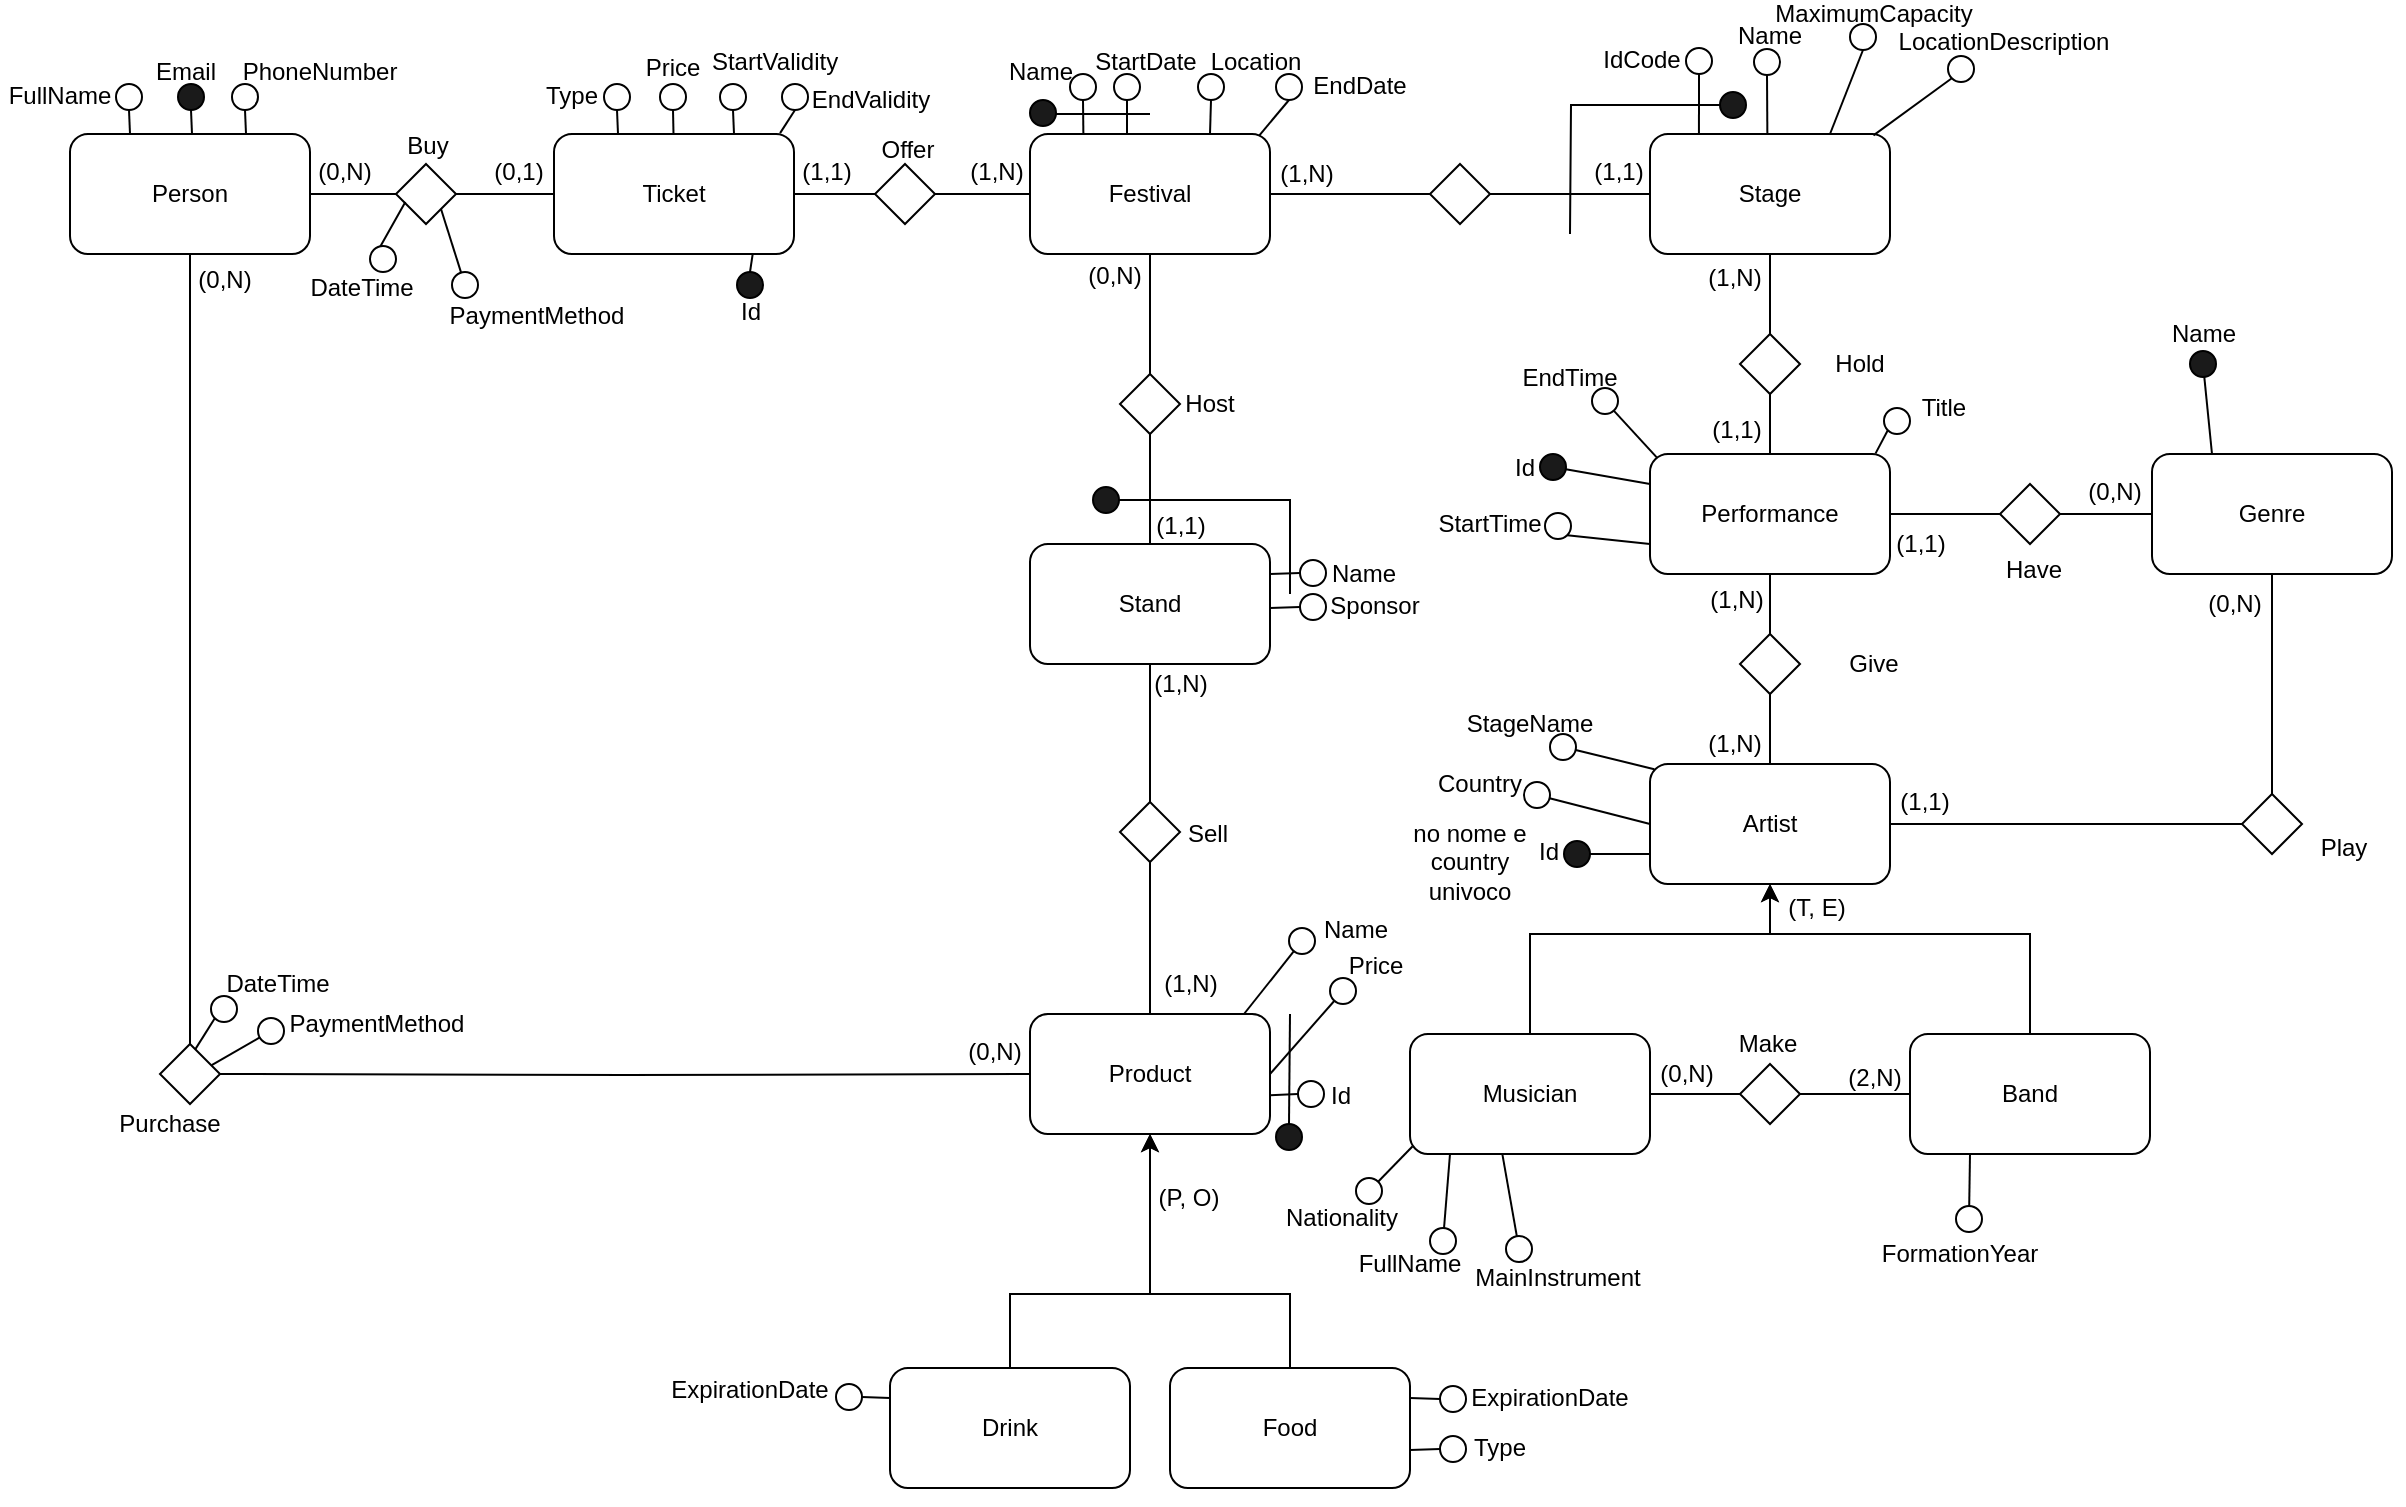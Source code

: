 <mxfile version="28.2.7">
  <diagram name="Pagina-1" id="s-XWecGlXijIhM-GH-9K">
    <mxGraphModel dx="1657" dy="473" grid="1" gridSize="10" guides="1" tooltips="1" connect="1" arrows="1" fold="1" page="1" pageScale="1" pageWidth="827" pageHeight="1169" math="0" shadow="0">
      <root>
        <mxCell id="0" />
        <mxCell id="1" parent="0" />
        <mxCell id="t1PmMs3IWx8FvDzvTRMG-1" value="Festival" style="rounded=1;whiteSpace=wrap;html=1;" parent="1" vertex="1">
          <mxGeometry x="200" y="120" width="120" height="60" as="geometry" />
        </mxCell>
        <mxCell id="t1PmMs3IWx8FvDzvTRMG-2" value="Artist" style="rounded=1;whiteSpace=wrap;html=1;" parent="1" vertex="1">
          <mxGeometry x="510" y="435" width="120" height="60" as="geometry" />
        </mxCell>
        <mxCell id="t1PmMs3IWx8FvDzvTRMG-3" value="Performance" style="rounded=1;whiteSpace=wrap;html=1;" parent="1" vertex="1">
          <mxGeometry x="510" y="280" width="120" height="60" as="geometry" />
        </mxCell>
        <mxCell id="t1PmMs3IWx8FvDzvTRMG-4" value="Stage" style="rounded=1;whiteSpace=wrap;html=1;" parent="1" vertex="1">
          <mxGeometry x="510" y="120" width="120" height="60" as="geometry" />
        </mxCell>
        <mxCell id="t1PmMs3IWx8FvDzvTRMG-10" style="edgeStyle=orthogonalEdgeStyle;rounded=0;orthogonalLoop=1;jettySize=auto;html=1;entryX=1;entryY=0.5;entryDx=0;entryDy=0;endArrow=none;endFill=0;" parent="1" source="t1PmMs3IWx8FvDzvTRMG-9" target="t1PmMs3IWx8FvDzvTRMG-1" edge="1">
          <mxGeometry relative="1" as="geometry" />
        </mxCell>
        <mxCell id="t1PmMs3IWx8FvDzvTRMG-9" value="" style="rhombus;whiteSpace=wrap;html=1;" parent="1" vertex="1">
          <mxGeometry x="400" y="135" width="30" height="30" as="geometry" />
        </mxCell>
        <mxCell id="t1PmMs3IWx8FvDzvTRMG-11" style="edgeStyle=orthogonalEdgeStyle;rounded=0;orthogonalLoop=1;jettySize=auto;html=1;endArrow=none;endFill=0;exitX=0;exitY=0.5;exitDx=0;exitDy=0;" parent="1" source="t1PmMs3IWx8FvDzvTRMG-4" target="t1PmMs3IWx8FvDzvTRMG-9" edge="1">
          <mxGeometry relative="1" as="geometry">
            <mxPoint x="540" y="140" as="sourcePoint" />
            <mxPoint x="460" y="140" as="targetPoint" />
          </mxGeometry>
        </mxCell>
        <mxCell id="t1PmMs3IWx8FvDzvTRMG-12" value="(1,1)" style="text;html=1;align=center;verticalAlign=middle;resizable=0;points=[];autosize=1;strokeColor=none;fillColor=none;" parent="1" vertex="1">
          <mxGeometry x="469" y="124" width="50" height="30" as="geometry" />
        </mxCell>
        <mxCell id="t1PmMs3IWx8FvDzvTRMG-13" value="(1,N)" style="text;html=1;align=center;verticalAlign=middle;resizable=0;points=[];autosize=1;strokeColor=none;fillColor=none;" parent="1" vertex="1">
          <mxGeometry x="313" y="125" width="50" height="30" as="geometry" />
        </mxCell>
        <mxCell id="t1PmMs3IWx8FvDzvTRMG-14" style="edgeStyle=orthogonalEdgeStyle;rounded=0;orthogonalLoop=1;jettySize=auto;html=1;entryX=0.5;entryY=1;entryDx=0;entryDy=0;endArrow=none;endFill=0;" parent="1" source="t1PmMs3IWx8FvDzvTRMG-15" target="t1PmMs3IWx8FvDzvTRMG-4" edge="1">
          <mxGeometry relative="1" as="geometry">
            <mxPoint x="250" y="300" as="targetPoint" />
          </mxGeometry>
        </mxCell>
        <mxCell id="t1PmMs3IWx8FvDzvTRMG-15" value="" style="rhombus;whiteSpace=wrap;html=1;" parent="1" vertex="1">
          <mxGeometry x="555" y="220" width="30" height="30" as="geometry" />
        </mxCell>
        <mxCell id="t1PmMs3IWx8FvDzvTRMG-16" style="edgeStyle=orthogonalEdgeStyle;rounded=0;orthogonalLoop=1;jettySize=auto;html=1;endArrow=none;endFill=0;exitX=0.5;exitY=0;exitDx=0;exitDy=0;" parent="1" source="t1PmMs3IWx8FvDzvTRMG-3" target="t1PmMs3IWx8FvDzvTRMG-15" edge="1">
          <mxGeometry relative="1" as="geometry">
            <mxPoint x="440" y="300" as="sourcePoint" />
            <mxPoint x="390" y="290" as="targetPoint" />
          </mxGeometry>
        </mxCell>
        <mxCell id="t1PmMs3IWx8FvDzvTRMG-17" value="(1,1)" style="text;html=1;align=center;verticalAlign=middle;resizable=0;points=[];autosize=1;strokeColor=none;fillColor=none;" parent="1" vertex="1">
          <mxGeometry x="528" y="253" width="50" height="30" as="geometry" />
        </mxCell>
        <mxCell id="t1PmMs3IWx8FvDzvTRMG-18" value="(1,N)" style="text;html=1;align=center;verticalAlign=middle;resizable=0;points=[];autosize=1;strokeColor=none;fillColor=none;" parent="1" vertex="1">
          <mxGeometry x="527" y="177" width="50" height="30" as="geometry" />
        </mxCell>
        <mxCell id="t1PmMs3IWx8FvDzvTRMG-20" style="edgeStyle=orthogonalEdgeStyle;rounded=0;orthogonalLoop=1;jettySize=auto;html=1;entryX=0.5;entryY=1;entryDx=0;entryDy=0;endArrow=none;endFill=0;" parent="1" source="t1PmMs3IWx8FvDzvTRMG-21" target="t1PmMs3IWx8FvDzvTRMG-3" edge="1">
          <mxGeometry relative="1" as="geometry">
            <mxPoint x="340" y="380" as="targetPoint" />
          </mxGeometry>
        </mxCell>
        <mxCell id="t1PmMs3IWx8FvDzvTRMG-21" value="" style="rhombus;whiteSpace=wrap;html=1;" parent="1" vertex="1">
          <mxGeometry x="555" y="370" width="30" height="30" as="geometry" />
        </mxCell>
        <mxCell id="t1PmMs3IWx8FvDzvTRMG-22" style="edgeStyle=orthogonalEdgeStyle;rounded=0;orthogonalLoop=1;jettySize=auto;html=1;endArrow=none;endFill=0;exitX=0.5;exitY=0;exitDx=0;exitDy=0;" parent="1" source="t1PmMs3IWx8FvDzvTRMG-2" target="t1PmMs3IWx8FvDzvTRMG-21" edge="1">
          <mxGeometry relative="1" as="geometry">
            <mxPoint x="570" y="430" as="sourcePoint" />
            <mxPoint x="160" y="490" as="targetPoint" />
          </mxGeometry>
        </mxCell>
        <mxCell id="t1PmMs3IWx8FvDzvTRMG-23" value="(1,N)" style="text;html=1;align=center;verticalAlign=middle;resizable=0;points=[];autosize=1;strokeColor=none;fillColor=none;" parent="1" vertex="1">
          <mxGeometry x="528" y="338" width="50" height="30" as="geometry" />
        </mxCell>
        <mxCell id="t1PmMs3IWx8FvDzvTRMG-24" value="(1,N)" style="text;html=1;align=center;verticalAlign=middle;resizable=0;points=[];autosize=1;strokeColor=none;fillColor=none;" parent="1" vertex="1">
          <mxGeometry x="527" y="410" width="50" height="30" as="geometry" />
        </mxCell>
        <mxCell id="t1PmMs3IWx8FvDzvTRMG-26" value="Musician" style="rounded=1;whiteSpace=wrap;html=1;" parent="1" vertex="1">
          <mxGeometry x="390" y="570" width="120" height="60" as="geometry" />
        </mxCell>
        <mxCell id="t1PmMs3IWx8FvDzvTRMG-27" value="" style="endArrow=classic;html=1;rounded=0;entryX=0.5;entryY=1;entryDx=0;entryDy=0;exitX=0.5;exitY=0;exitDx=0;exitDy=0;" parent="1" source="t1PmMs3IWx8FvDzvTRMG-26" target="t1PmMs3IWx8FvDzvTRMG-2" edge="1">
          <mxGeometry width="50" height="50" relative="1" as="geometry">
            <mxPoint x="530" y="540" as="sourcePoint" />
            <mxPoint x="580" y="490" as="targetPoint" />
            <Array as="points">
              <mxPoint x="450" y="520" />
              <mxPoint x="570" y="520" />
            </Array>
          </mxGeometry>
        </mxCell>
        <mxCell id="t1PmMs3IWx8FvDzvTRMG-28" value="Band" style="rounded=1;whiteSpace=wrap;html=1;" parent="1" vertex="1">
          <mxGeometry x="640" y="570" width="120" height="60" as="geometry" />
        </mxCell>
        <mxCell id="t1PmMs3IWx8FvDzvTRMG-29" value="" style="endArrow=classic;html=1;rounded=0;entryX=0.5;entryY=1;entryDx=0;entryDy=0;exitX=0.5;exitY=0;exitDx=0;exitDy=0;" parent="1" source="t1PmMs3IWx8FvDzvTRMG-28" target="t1PmMs3IWx8FvDzvTRMG-2" edge="1">
          <mxGeometry width="50" height="50" relative="1" as="geometry">
            <mxPoint x="800" y="540" as="sourcePoint" />
            <mxPoint x="600" y="330" as="targetPoint" />
            <Array as="points">
              <mxPoint x="700" y="520" />
              <mxPoint x="570" y="520" />
            </Array>
          </mxGeometry>
        </mxCell>
        <mxCell id="t1PmMs3IWx8FvDzvTRMG-30" style="edgeStyle=orthogonalEdgeStyle;rounded=0;orthogonalLoop=1;jettySize=auto;html=1;entryX=1;entryY=0.5;entryDx=0;entryDy=0;endArrow=none;endFill=0;" parent="1" source="t1PmMs3IWx8FvDzvTRMG-31" target="t1PmMs3IWx8FvDzvTRMG-26" edge="1">
          <mxGeometry relative="1" as="geometry">
            <mxPoint x="570" y="550" as="targetPoint" />
          </mxGeometry>
        </mxCell>
        <mxCell id="t1PmMs3IWx8FvDzvTRMG-31" value="" style="rhombus;whiteSpace=wrap;html=1;" parent="1" vertex="1">
          <mxGeometry x="555" y="585" width="30" height="30" as="geometry" />
        </mxCell>
        <mxCell id="t1PmMs3IWx8FvDzvTRMG-32" style="edgeStyle=orthogonalEdgeStyle;rounded=0;orthogonalLoop=1;jettySize=auto;html=1;endArrow=none;endFill=0;exitX=0;exitY=0.5;exitDx=0;exitDy=0;" parent="1" source="t1PmMs3IWx8FvDzvTRMG-28" target="t1PmMs3IWx8FvDzvTRMG-31" edge="1">
          <mxGeometry relative="1" as="geometry">
            <mxPoint x="790" y="680" as="sourcePoint" />
            <mxPoint x="390" y="660" as="targetPoint" />
          </mxGeometry>
        </mxCell>
        <mxCell id="t1PmMs3IWx8FvDzvTRMG-33" value="(0,N)" style="text;html=1;align=center;verticalAlign=middle;resizable=0;points=[];autosize=1;strokeColor=none;fillColor=none;" parent="1" vertex="1">
          <mxGeometry x="503" y="575" width="50" height="30" as="geometry" />
        </mxCell>
        <mxCell id="t1PmMs3IWx8FvDzvTRMG-34" value="(2,N)" style="text;html=1;align=center;verticalAlign=middle;resizable=0;points=[];autosize=1;strokeColor=none;fillColor=none;" parent="1" vertex="1">
          <mxGeometry x="597" y="577" width="50" height="30" as="geometry" />
        </mxCell>
        <mxCell id="t1PmMs3IWx8FvDzvTRMG-36" value="Genre" style="rounded=1;whiteSpace=wrap;html=1;" parent="1" vertex="1">
          <mxGeometry x="761" y="280" width="120" height="60" as="geometry" />
        </mxCell>
        <mxCell id="t1PmMs3IWx8FvDzvTRMG-37" style="edgeStyle=orthogonalEdgeStyle;rounded=0;orthogonalLoop=1;jettySize=auto;html=1;entryX=0.5;entryY=1;entryDx=0;entryDy=0;endArrow=none;endFill=0;" parent="1" source="t1PmMs3IWx8FvDzvTRMG-38" target="t1PmMs3IWx8FvDzvTRMG-36" edge="1">
          <mxGeometry relative="1" as="geometry">
            <mxPoint x="795" y="375" as="targetPoint" />
          </mxGeometry>
        </mxCell>
        <mxCell id="t1PmMs3IWx8FvDzvTRMG-38" value="" style="rhombus;whiteSpace=wrap;html=1;" parent="1" vertex="1">
          <mxGeometry x="806" y="450" width="30" height="30" as="geometry" />
        </mxCell>
        <mxCell id="t1PmMs3IWx8FvDzvTRMG-39" style="edgeStyle=orthogonalEdgeStyle;rounded=0;orthogonalLoop=1;jettySize=auto;html=1;endArrow=none;endFill=0;exitX=1;exitY=0.5;exitDx=0;exitDy=0;" parent="1" source="t1PmMs3IWx8FvDzvTRMG-2" target="t1PmMs3IWx8FvDzvTRMG-38" edge="1">
          <mxGeometry relative="1" as="geometry">
            <mxPoint x="795" y="470" as="sourcePoint" />
            <mxPoint x="385" y="525" as="targetPoint" />
          </mxGeometry>
        </mxCell>
        <mxCell id="t1PmMs3IWx8FvDzvTRMG-40" value="(1,1)" style="text;html=1;align=center;verticalAlign=middle;resizable=0;points=[];autosize=1;strokeColor=none;fillColor=none;" parent="1" vertex="1">
          <mxGeometry x="622" y="439" width="50" height="30" as="geometry" />
        </mxCell>
        <mxCell id="t1PmMs3IWx8FvDzvTRMG-41" value="(0,N)" style="text;html=1;align=center;verticalAlign=middle;resizable=0;points=[];autosize=1;strokeColor=none;fillColor=none;" parent="1" vertex="1">
          <mxGeometry x="777" y="340" width="50" height="30" as="geometry" />
        </mxCell>
        <mxCell id="t1PmMs3IWx8FvDzvTRMG-42" style="edgeStyle=orthogonalEdgeStyle;rounded=0;orthogonalLoop=1;jettySize=auto;html=1;entryX=1;entryY=0.5;entryDx=0;entryDy=0;endArrow=none;endFill=0;" parent="1" source="t1PmMs3IWx8FvDzvTRMG-43" target="t1PmMs3IWx8FvDzvTRMG-3" edge="1">
          <mxGeometry relative="1" as="geometry">
            <mxPoint x="630" y="300" as="targetPoint" />
          </mxGeometry>
        </mxCell>
        <mxCell id="t1PmMs3IWx8FvDzvTRMG-43" value="" style="rhombus;whiteSpace=wrap;html=1;" parent="1" vertex="1">
          <mxGeometry x="685" y="295" width="30" height="30" as="geometry" />
        </mxCell>
        <mxCell id="t1PmMs3IWx8FvDzvTRMG-44" style="edgeStyle=orthogonalEdgeStyle;rounded=0;orthogonalLoop=1;jettySize=auto;html=1;endArrow=none;endFill=0;exitX=0;exitY=0.5;exitDx=0;exitDy=0;" parent="1" source="t1PmMs3IWx8FvDzvTRMG-36" target="t1PmMs3IWx8FvDzvTRMG-43" edge="1">
          <mxGeometry relative="1" as="geometry">
            <mxPoint x="760" y="295" as="sourcePoint" />
            <mxPoint x="270" y="400" as="targetPoint" />
          </mxGeometry>
        </mxCell>
        <mxCell id="t1PmMs3IWx8FvDzvTRMG-45" value="(0,N)" style="text;html=1;align=center;verticalAlign=middle;resizable=0;points=[];autosize=1;strokeColor=none;fillColor=none;" parent="1" vertex="1">
          <mxGeometry x="717" y="284" width="50" height="30" as="geometry" />
        </mxCell>
        <mxCell id="t1PmMs3IWx8FvDzvTRMG-46" value="(1,1)" style="text;html=1;align=center;verticalAlign=middle;resizable=0;points=[];autosize=1;strokeColor=none;fillColor=none;" parent="1" vertex="1">
          <mxGeometry x="620" y="310" width="50" height="30" as="geometry" />
        </mxCell>
        <mxCell id="t1PmMs3IWx8FvDzvTRMG-52" value="Stand" style="rounded=1;whiteSpace=wrap;html=1;" parent="1" vertex="1">
          <mxGeometry x="200" y="325" width="120" height="60" as="geometry" />
        </mxCell>
        <mxCell id="t1PmMs3IWx8FvDzvTRMG-54" style="edgeStyle=orthogonalEdgeStyle;rounded=0;orthogonalLoop=1;jettySize=auto;html=1;entryX=0.5;entryY=1;entryDx=0;entryDy=0;endArrow=none;endFill=0;" parent="1" source="t1PmMs3IWx8FvDzvTRMG-55" target="t1PmMs3IWx8FvDzvTRMG-1" edge="1">
          <mxGeometry relative="1" as="geometry">
            <mxPoint x="277.5" y="200" as="targetPoint" />
          </mxGeometry>
        </mxCell>
        <mxCell id="t1PmMs3IWx8FvDzvTRMG-55" value="" style="rhombus;whiteSpace=wrap;html=1;" parent="1" vertex="1">
          <mxGeometry x="245" y="240" width="30" height="30" as="geometry" />
        </mxCell>
        <mxCell id="t1PmMs3IWx8FvDzvTRMG-56" style="edgeStyle=orthogonalEdgeStyle;rounded=0;orthogonalLoop=1;jettySize=auto;html=1;endArrow=none;endFill=0;exitX=0.5;exitY=0;exitDx=0;exitDy=0;" parent="1" source="t1PmMs3IWx8FvDzvTRMG-52" target="t1PmMs3IWx8FvDzvTRMG-55" edge="1">
          <mxGeometry relative="1" as="geometry">
            <mxPoint x="277.5" y="300" as="sourcePoint" />
            <mxPoint x="97.5" y="310" as="targetPoint" />
          </mxGeometry>
        </mxCell>
        <mxCell id="t1PmMs3IWx8FvDzvTRMG-57" value="(1,1)" style="text;html=1;align=center;verticalAlign=middle;resizable=0;points=[];autosize=1;strokeColor=none;fillColor=none;" parent="1" vertex="1">
          <mxGeometry x="250" y="301" width="50" height="30" as="geometry" />
        </mxCell>
        <mxCell id="t1PmMs3IWx8FvDzvTRMG-58" value="(0,N)" style="text;html=1;align=center;verticalAlign=middle;resizable=0;points=[];autosize=1;strokeColor=none;fillColor=none;" parent="1" vertex="1">
          <mxGeometry x="217" y="176" width="50" height="30" as="geometry" />
        </mxCell>
        <mxCell id="t1PmMs3IWx8FvDzvTRMG-61" value="Product" style="rounded=1;whiteSpace=wrap;html=1;" parent="1" vertex="1">
          <mxGeometry x="200" y="560" width="120" height="60" as="geometry" />
        </mxCell>
        <mxCell id="t1PmMs3IWx8FvDzvTRMG-62" style="edgeStyle=orthogonalEdgeStyle;rounded=0;orthogonalLoop=1;jettySize=auto;html=1;entryX=0.5;entryY=1;entryDx=0;entryDy=0;endArrow=none;endFill=0;" parent="1" source="t1PmMs3IWx8FvDzvTRMG-63" target="t1PmMs3IWx8FvDzvTRMG-52" edge="1">
          <mxGeometry relative="1" as="geometry">
            <mxPoint x="310" y="490" as="targetPoint" />
          </mxGeometry>
        </mxCell>
        <mxCell id="t1PmMs3IWx8FvDzvTRMG-63" value="" style="rhombus;whiteSpace=wrap;html=1;" parent="1" vertex="1">
          <mxGeometry x="245" y="454" width="30" height="30" as="geometry" />
        </mxCell>
        <mxCell id="t1PmMs3IWx8FvDzvTRMG-64" style="edgeStyle=orthogonalEdgeStyle;rounded=0;orthogonalLoop=1;jettySize=auto;html=1;endArrow=none;endFill=0;exitX=0.5;exitY=0;exitDx=0;exitDy=0;" parent="1" source="t1PmMs3IWx8FvDzvTRMG-61" target="t1PmMs3IWx8FvDzvTRMG-63" edge="1">
          <mxGeometry relative="1" as="geometry">
            <mxPoint x="435" y="705" as="sourcePoint" />
            <mxPoint x="272.5" y="690" as="targetPoint" />
          </mxGeometry>
        </mxCell>
        <mxCell id="t1PmMs3IWx8FvDzvTRMG-65" value="(1,N)" style="text;html=1;align=center;verticalAlign=middle;resizable=0;points=[];autosize=1;strokeColor=none;fillColor=none;" parent="1" vertex="1">
          <mxGeometry x="250" y="380" width="50" height="30" as="geometry" />
        </mxCell>
        <mxCell id="t1PmMs3IWx8FvDzvTRMG-66" value="(1,N)" style="text;html=1;align=center;verticalAlign=middle;resizable=0;points=[];autosize=1;strokeColor=none;fillColor=none;" parent="1" vertex="1">
          <mxGeometry x="255" y="530" width="50" height="30" as="geometry" />
        </mxCell>
        <mxCell id="t1PmMs3IWx8FvDzvTRMG-69" value="Drink" style="rounded=1;whiteSpace=wrap;html=1;" parent="1" vertex="1">
          <mxGeometry x="130" y="737" width="120" height="60" as="geometry" />
        </mxCell>
        <mxCell id="t1PmMs3IWx8FvDzvTRMG-70" value="Food" style="rounded=1;whiteSpace=wrap;html=1;" parent="1" vertex="1">
          <mxGeometry x="270" y="737" width="120" height="60" as="geometry" />
        </mxCell>
        <mxCell id="t1PmMs3IWx8FvDzvTRMG-71" style="edgeStyle=orthogonalEdgeStyle;rounded=0;orthogonalLoop=1;jettySize=auto;html=1;exitX=0.5;exitY=1;exitDx=0;exitDy=0;" parent="1" source="t1PmMs3IWx8FvDzvTRMG-70" target="t1PmMs3IWx8FvDzvTRMG-70" edge="1">
          <mxGeometry relative="1" as="geometry" />
        </mxCell>
        <mxCell id="t1PmMs3IWx8FvDzvTRMG-72" value="" style="endArrow=classic;html=1;rounded=0;exitX=0.5;exitY=0;exitDx=0;exitDy=0;" parent="1" source="t1PmMs3IWx8FvDzvTRMG-70" edge="1">
          <mxGeometry width="50" height="50" relative="1" as="geometry">
            <mxPoint x="372" y="816.43" as="sourcePoint" />
            <mxPoint x="260" y="620" as="targetPoint" />
            <Array as="points">
              <mxPoint x="330" y="700" />
              <mxPoint x="260" y="700" />
            </Array>
          </mxGeometry>
        </mxCell>
        <mxCell id="t1PmMs3IWx8FvDzvTRMG-73" value="" style="endArrow=classic;html=1;rounded=0;entryX=0.5;entryY=1;entryDx=0;entryDy=0;exitX=0.5;exitY=0;exitDx=0;exitDy=0;" parent="1" source="t1PmMs3IWx8FvDzvTRMG-69" target="t1PmMs3IWx8FvDzvTRMG-61" edge="1">
          <mxGeometry width="50" height="50" relative="1" as="geometry">
            <mxPoint x="285" y="870" as="sourcePoint" />
            <mxPoint x="335" y="820" as="targetPoint" />
            <Array as="points">
              <mxPoint x="190" y="700" />
              <mxPoint x="220" y="700" />
              <mxPoint x="260" y="700" />
            </Array>
          </mxGeometry>
        </mxCell>
        <mxCell id="t1PmMs3IWx8FvDzvTRMG-77" value="Ticket" style="rounded=1;whiteSpace=wrap;html=1;" parent="1" vertex="1">
          <mxGeometry x="-38" y="120" width="120" height="60" as="geometry" />
        </mxCell>
        <mxCell id="t1PmMs3IWx8FvDzvTRMG-78" style="edgeStyle=orthogonalEdgeStyle;rounded=0;orthogonalLoop=1;jettySize=auto;html=1;endArrow=none;endFill=0;entryX=1;entryY=0.5;entryDx=0;entryDy=0;" parent="1" source="t1PmMs3IWx8FvDzvTRMG-79" target="t1PmMs3IWx8FvDzvTRMG-77" edge="1">
          <mxGeometry relative="1" as="geometry">
            <mxPoint x="100" y="140" as="targetPoint" />
          </mxGeometry>
        </mxCell>
        <mxCell id="t1PmMs3IWx8FvDzvTRMG-79" value="" style="rhombus;whiteSpace=wrap;html=1;" parent="1" vertex="1">
          <mxGeometry x="122.5" y="135" width="30" height="30" as="geometry" />
        </mxCell>
        <mxCell id="t1PmMs3IWx8FvDzvTRMG-80" style="edgeStyle=orthogonalEdgeStyle;rounded=0;orthogonalLoop=1;jettySize=auto;html=1;endArrow=none;endFill=0;entryX=1;entryY=0.5;entryDx=0;entryDy=0;exitX=0;exitY=0.5;exitDx=0;exitDy=0;" parent="1" source="t1PmMs3IWx8FvDzvTRMG-1" target="t1PmMs3IWx8FvDzvTRMG-79" edge="1">
          <mxGeometry relative="1" as="geometry">
            <mxPoint x="190" y="150" as="sourcePoint" />
            <mxPoint x="122.5" y="160" as="targetPoint" />
          </mxGeometry>
        </mxCell>
        <mxCell id="t1PmMs3IWx8FvDzvTRMG-81" value="(1,1)" style="text;html=1;align=center;verticalAlign=middle;resizable=0;points=[];autosize=1;strokeColor=none;fillColor=none;" parent="1" vertex="1">
          <mxGeometry x="72.5" y="124" width="50" height="30" as="geometry" />
        </mxCell>
        <mxCell id="t1PmMs3IWx8FvDzvTRMG-82" value="(1,N)" style="text;html=1;align=center;verticalAlign=middle;resizable=0;points=[];autosize=1;strokeColor=none;fillColor=none;" parent="1" vertex="1">
          <mxGeometry x="158" y="124" width="50" height="30" as="geometry" />
        </mxCell>
        <mxCell id="t1PmMs3IWx8FvDzvTRMG-83" value="Person" style="rounded=1;whiteSpace=wrap;html=1;" parent="1" vertex="1">
          <mxGeometry x="-280" y="120" width="120" height="60" as="geometry" />
        </mxCell>
        <mxCell id="t1PmMs3IWx8FvDzvTRMG-84" style="edgeStyle=orthogonalEdgeStyle;rounded=0;orthogonalLoop=1;jettySize=auto;html=1;endArrow=none;endFill=0;entryX=1;entryY=0.5;entryDx=0;entryDy=0;" parent="1" source="t1PmMs3IWx8FvDzvTRMG-85" target="t1PmMs3IWx8FvDzvTRMG-83" edge="1">
          <mxGeometry relative="1" as="geometry">
            <mxPoint x="-140" y="160" as="targetPoint" />
          </mxGeometry>
        </mxCell>
        <mxCell id="t1PmMs3IWx8FvDzvTRMG-85" value="" style="rhombus;whiteSpace=wrap;html=1;" parent="1" vertex="1">
          <mxGeometry x="-117" y="135" width="30" height="30" as="geometry" />
        </mxCell>
        <mxCell id="t1PmMs3IWx8FvDzvTRMG-86" style="edgeStyle=orthogonalEdgeStyle;rounded=0;orthogonalLoop=1;jettySize=auto;html=1;endArrow=none;endFill=0;entryX=1;entryY=0.5;entryDx=0;entryDy=0;exitX=0;exitY=0.5;exitDx=0;exitDy=0;" parent="1" source="t1PmMs3IWx8FvDzvTRMG-77" target="t1PmMs3IWx8FvDzvTRMG-85" edge="1">
          <mxGeometry relative="1" as="geometry">
            <mxPoint x="-42.5" y="150" as="sourcePoint" />
            <mxPoint x="-120" y="160" as="targetPoint" />
          </mxGeometry>
        </mxCell>
        <mxCell id="t1PmMs3IWx8FvDzvTRMG-87" value="(0,1)" style="text;html=1;align=center;verticalAlign=middle;resizable=0;points=[];autosize=1;strokeColor=none;fillColor=none;" parent="1" vertex="1">
          <mxGeometry x="-81" y="124" width="50" height="30" as="geometry" />
        </mxCell>
        <mxCell id="t1PmMs3IWx8FvDzvTRMG-88" value="(0,N)" style="text;html=1;align=center;verticalAlign=middle;resizable=0;points=[];autosize=1;strokeColor=none;fillColor=none;" parent="1" vertex="1">
          <mxGeometry x="-168" y="124" width="50" height="30" as="geometry" />
        </mxCell>
        <mxCell id="t1PmMs3IWx8FvDzvTRMG-90" style="edgeStyle=orthogonalEdgeStyle;rounded=0;orthogonalLoop=1;jettySize=auto;html=1;entryX=0.5;entryY=1;entryDx=0;entryDy=0;endArrow=none;endFill=0;" parent="1" source="t1PmMs3IWx8FvDzvTRMG-91" target="t1PmMs3IWx8FvDzvTRMG-83" edge="1">
          <mxGeometry relative="1" as="geometry">
            <mxPoint x="-125" y="275" as="targetPoint" />
          </mxGeometry>
        </mxCell>
        <mxCell id="t1PmMs3IWx8FvDzvTRMG-91" value="" style="rhombus;whiteSpace=wrap;html=1;" parent="1" vertex="1">
          <mxGeometry x="-235" y="575" width="30" height="30" as="geometry" />
        </mxCell>
        <mxCell id="t1PmMs3IWx8FvDzvTRMG-92" style="edgeStyle=orthogonalEdgeStyle;rounded=0;orthogonalLoop=1;jettySize=auto;html=1;endArrow=none;endFill=0;exitX=0;exitY=0.5;exitDx=0;exitDy=0;entryX=1;entryY=0.5;entryDx=0;entryDy=0;" parent="1" target="t1PmMs3IWx8FvDzvTRMG-91" edge="1">
          <mxGeometry relative="1" as="geometry">
            <mxPoint x="200" y="590" as="sourcePoint" />
            <mxPoint x="-180" y="600" as="targetPoint" />
          </mxGeometry>
        </mxCell>
        <mxCell id="t1PmMs3IWx8FvDzvTRMG-93" value="(0,N)" style="text;html=1;align=center;verticalAlign=middle;resizable=0;points=[];autosize=1;strokeColor=none;fillColor=none;" parent="1" vertex="1">
          <mxGeometry x="-228" y="178" width="50" height="30" as="geometry" />
        </mxCell>
        <mxCell id="t1PmMs3IWx8FvDzvTRMG-94" value="(0,N)" style="text;html=1;align=center;verticalAlign=middle;resizable=0;points=[];autosize=1;strokeColor=none;fillColor=none;" parent="1" vertex="1">
          <mxGeometry x="156.5" y="564" width="50" height="30" as="geometry" />
        </mxCell>
        <mxCell id="glZ-dOasdqyVMI1zNMbs-1" value="(T, E)" style="text;html=1;align=center;verticalAlign=middle;resizable=0;points=[];autosize=1;strokeColor=none;fillColor=none;" parent="1" vertex="1">
          <mxGeometry x="568" y="492" width="50" height="30" as="geometry" />
        </mxCell>
        <mxCell id="glZ-dOasdqyVMI1zNMbs-2" value="(P, O)" style="text;html=1;align=center;verticalAlign=middle;resizable=0;points=[];autosize=1;strokeColor=none;fillColor=none;" parent="1" vertex="1">
          <mxGeometry x="254" y="637" width="50" height="30" as="geometry" />
        </mxCell>
        <mxCell id="glZ-dOasdqyVMI1zNMbs-19" value="" style="ellipse;whiteSpace=wrap;html=1;aspect=fixed;" parent="1" vertex="1">
          <mxGeometry x="335" y="333" width="13" height="13" as="geometry" />
        </mxCell>
        <mxCell id="glZ-dOasdqyVMI1zNMbs-20" value="" style="endArrow=none;html=1;rounded=0;entryX=1;entryY=0.25;entryDx=0;entryDy=0;exitX=0;exitY=0.5;exitDx=0;exitDy=0;" parent="1" source="glZ-dOasdqyVMI1zNMbs-19" target="t1PmMs3IWx8FvDzvTRMG-52" edge="1">
          <mxGeometry width="50" height="50" relative="1" as="geometry">
            <mxPoint x="326" y="336.5" as="sourcePoint" />
            <mxPoint x="386" y="336.5" as="targetPoint" />
          </mxGeometry>
        </mxCell>
        <mxCell id="glZ-dOasdqyVMI1zNMbs-21" value="" style="ellipse;whiteSpace=wrap;html=1;aspect=fixed;" parent="1" vertex="1">
          <mxGeometry x="-209.5" y="551" width="13" height="13" as="geometry" />
        </mxCell>
        <mxCell id="glZ-dOasdqyVMI1zNMbs-22" value="" style="endArrow=none;html=1;rounded=0;entryX=0.59;entryY=0.085;entryDx=0;entryDy=0;exitX=0;exitY=1;exitDx=0;exitDy=0;entryPerimeter=0;" parent="1" source="glZ-dOasdqyVMI1zNMbs-21" target="t1PmMs3IWx8FvDzvTRMG-91" edge="1">
          <mxGeometry width="50" height="50" relative="1" as="geometry">
            <mxPoint x="-220" y="546.5" as="sourcePoint" />
            <mxPoint x="-160" y="546.5" as="targetPoint" />
          </mxGeometry>
        </mxCell>
        <mxCell id="glZ-dOasdqyVMI1zNMbs-31" value="" style="ellipse;whiteSpace=wrap;html=1;aspect=fixed;" parent="1" vertex="1">
          <mxGeometry x="323" y="90" width="13" height="13" as="geometry" />
        </mxCell>
        <mxCell id="glZ-dOasdqyVMI1zNMbs-32" value="" style="endArrow=none;html=1;rounded=0;entryX=0.955;entryY=0.013;entryDx=0;entryDy=0;entryPerimeter=0;exitX=0.5;exitY=1;exitDx=0;exitDy=0;" parent="1" source="glZ-dOasdqyVMI1zNMbs-31" target="t1PmMs3IWx8FvDzvTRMG-1" edge="1">
          <mxGeometry width="50" height="50" relative="1" as="geometry">
            <mxPoint x="350" y="100" as="sourcePoint" />
            <mxPoint x="320" y="120" as="targetPoint" />
          </mxGeometry>
        </mxCell>
        <mxCell id="glZ-dOasdqyVMI1zNMbs-33" value="" style="ellipse;whiteSpace=wrap;html=1;aspect=fixed;" parent="1" vertex="1">
          <mxGeometry x="284" y="90" width="13" height="13" as="geometry" />
        </mxCell>
        <mxCell id="glZ-dOasdqyVMI1zNMbs-34" value="" style="endArrow=none;html=1;rounded=0;entryX=0.75;entryY=0;entryDx=0;entryDy=0;exitX=0.5;exitY=1;exitDx=0;exitDy=0;" parent="1" source="glZ-dOasdqyVMI1zNMbs-33" target="t1PmMs3IWx8FvDzvTRMG-1" edge="1">
          <mxGeometry width="50" height="50" relative="1" as="geometry">
            <mxPoint x="-343" y="226.5" as="sourcePoint" />
            <mxPoint x="-283" y="226.5" as="targetPoint" />
          </mxGeometry>
        </mxCell>
        <mxCell id="glZ-dOasdqyVMI1zNMbs-62" value="" style="edgeStyle=orthogonalEdgeStyle;rounded=0;orthogonalLoop=1;jettySize=auto;html=1;entryX=0.5;entryY=0;entryDx=0;entryDy=0;endArrow=none;endFill=0;" parent="1" source="glZ-dOasdqyVMI1zNMbs-35" target="t1PmMs3IWx8FvDzvTRMG-1" edge="1">
          <mxGeometry relative="1" as="geometry">
            <Array as="points">
              <mxPoint x="249" y="120" />
            </Array>
          </mxGeometry>
        </mxCell>
        <mxCell id="glZ-dOasdqyVMI1zNMbs-35" value="" style="ellipse;whiteSpace=wrap;html=1;aspect=fixed;" parent="1" vertex="1">
          <mxGeometry x="242" y="90" width="13" height="13" as="geometry" />
        </mxCell>
        <mxCell id="glZ-dOasdqyVMI1zNMbs-43" value="" style="ellipse;whiteSpace=wrap;html=1;aspect=fixed;" parent="1" vertex="1">
          <mxGeometry x="15" y="95" width="13" height="13" as="geometry" />
        </mxCell>
        <mxCell id="glZ-dOasdqyVMI1zNMbs-44" value="" style="endArrow=none;html=1;rounded=0;entryX=0.473;entryY=0.007;entryDx=0;entryDy=0;exitX=0.5;exitY=1;exitDx=0;exitDy=0;entryPerimeter=0;" parent="1" source="glZ-dOasdqyVMI1zNMbs-43" edge="1">
          <mxGeometry width="50" height="50" relative="1" as="geometry">
            <mxPoint x="-10" y="94.5" as="sourcePoint" />
            <mxPoint x="21.76" y="120.42" as="targetPoint" />
          </mxGeometry>
        </mxCell>
        <mxCell id="glZ-dOasdqyVMI1zNMbs-45" value="" style="ellipse;whiteSpace=wrap;html=1;aspect=fixed;" parent="1" vertex="1">
          <mxGeometry x="610" y="65" width="13" height="13" as="geometry" />
        </mxCell>
        <mxCell id="glZ-dOasdqyVMI1zNMbs-46" value="" style="endArrow=none;html=1;rounded=0;exitX=0.5;exitY=1;exitDx=0;exitDy=0;entryX=0.75;entryY=0;entryDx=0;entryDy=0;" parent="1" source="glZ-dOasdqyVMI1zNMbs-45" target="t1PmMs3IWx8FvDzvTRMG-4" edge="1">
          <mxGeometry width="50" height="50" relative="1" as="geometry">
            <mxPoint x="-323" y="346.5" as="sourcePoint" />
            <mxPoint x="598.4" y="110" as="targetPoint" />
          </mxGeometry>
        </mxCell>
        <mxCell id="glZ-dOasdqyVMI1zNMbs-47" value="" style="ellipse;whiteSpace=wrap;html=1;aspect=fixed;" parent="1" vertex="1">
          <mxGeometry x="562" y="77.5" width="13" height="13" as="geometry" />
        </mxCell>
        <mxCell id="glZ-dOasdqyVMI1zNMbs-48" value="" style="endArrow=none;html=1;rounded=0;entryX=0.489;entryY=0.003;entryDx=0;entryDy=0;exitX=0.5;exitY=1;exitDx=0;exitDy=0;entryPerimeter=0;" parent="1" source="glZ-dOasdqyVMI1zNMbs-47" target="t1PmMs3IWx8FvDzvTRMG-4" edge="1">
          <mxGeometry width="50" height="50" relative="1" as="geometry">
            <mxPoint x="-323" y="366.5" as="sourcePoint" />
            <mxPoint x="-263" y="366.5" as="targetPoint" />
          </mxGeometry>
        </mxCell>
        <mxCell id="glZ-dOasdqyVMI1zNMbs-49" value="" style="ellipse;whiteSpace=wrap;html=1;aspect=fixed;fillColor=#FFFFFF;" parent="1" vertex="1">
          <mxGeometry x="528" y="77" width="13" height="13" as="geometry" />
        </mxCell>
        <mxCell id="glZ-dOasdqyVMI1zNMbs-57" value="" style="ellipse;whiteSpace=wrap;html=1;aspect=fixed;" parent="1" vertex="1">
          <mxGeometry x="220" y="90" width="13" height="13" as="geometry" />
        </mxCell>
        <mxCell id="glZ-dOasdqyVMI1zNMbs-58" value="" style="endArrow=none;html=1;rounded=0;entryX=0.25;entryY=0;entryDx=0;entryDy=0;" parent="1" source="glZ-dOasdqyVMI1zNMbs-57" edge="1">
          <mxGeometry width="50" height="50" relative="1" as="geometry">
            <mxPoint x="177" y="53.62" as="sourcePoint" />
            <mxPoint x="226.69" y="120" as="targetPoint" />
          </mxGeometry>
        </mxCell>
        <mxCell id="glZ-dOasdqyVMI1zNMbs-63" value="Location" style="text;html=1;align=center;verticalAlign=middle;whiteSpace=wrap;rounded=0;" parent="1" vertex="1">
          <mxGeometry x="282.5" y="68.5" width="60" height="30" as="geometry" />
        </mxCell>
        <mxCell id="1U37Jf4oI8V5bz3e3lb--17" style="edgeStyle=orthogonalEdgeStyle;rounded=0;orthogonalLoop=1;jettySize=auto;html=1;exitX=0.5;exitY=1;exitDx=0;exitDy=0;entryX=0.204;entryY=0;entryDx=0;entryDy=0;entryPerimeter=0;endArrow=none;endFill=0;" parent="1" source="glZ-dOasdqyVMI1zNMbs-49" target="t1PmMs3IWx8FvDzvTRMG-4" edge="1">
          <mxGeometry relative="1" as="geometry" />
        </mxCell>
        <mxCell id="TPkK5msz5t8PLeYrQ9Gh-1" value="StartDate" style="text;html=1;whiteSpace=wrap;strokeColor=none;fillColor=none;align=center;verticalAlign=middle;rounded=0;" parent="1" vertex="1">
          <mxGeometry x="231.5" y="76.5" width="51.5" height="14.5" as="geometry" />
        </mxCell>
        <mxCell id="1U37Jf4oI8V5bz3e3lb--19" value="IdCode" style="text;html=1;whiteSpace=wrap;strokeColor=none;fillColor=none;align=center;verticalAlign=middle;rounded=0;" parent="1" vertex="1">
          <mxGeometry x="485" y="73.5" width="42" height="19.5" as="geometry" />
        </mxCell>
        <mxCell id="TPkK5msz5t8PLeYrQ9Gh-2" value="EndDate" style="text;html=1;whiteSpace=wrap;strokeColor=none;fillColor=none;align=center;verticalAlign=middle;rounded=0;" parent="1" vertex="1">
          <mxGeometry x="335" y="81" width="60" height="30" as="geometry" />
        </mxCell>
        <mxCell id="TPkK5msz5t8PLeYrQ9Gh-4" value="" style="ellipse;whiteSpace=wrap;html=1;aspect=fixed;" parent="1" vertex="1">
          <mxGeometry x="45" y="95" width="13" height="13" as="geometry" />
        </mxCell>
        <mxCell id="1U37Jf4oI8V5bz3e3lb--20" value="Name" style="text;html=1;whiteSpace=wrap;strokeColor=none;fillColor=none;align=center;verticalAlign=middle;rounded=0;" parent="1" vertex="1">
          <mxGeometry x="545" y="61" width="50" height="20" as="geometry" />
        </mxCell>
        <mxCell id="TPkK5msz5t8PLeYrQ9Gh-5" value="" style="endArrow=none;html=1;rounded=0;entryX=0.75;entryY=0;entryDx=0;entryDy=0;exitX=0.5;exitY=1;exitDx=0;exitDy=0;" parent="1" source="TPkK5msz5t8PLeYrQ9Gh-4" target="t1PmMs3IWx8FvDzvTRMG-77" edge="1">
          <mxGeometry width="50" height="50" relative="1" as="geometry">
            <mxPoint x="23" y="94.5" as="sourcePoint" />
            <mxPoint x="55" y="120" as="targetPoint" />
          </mxGeometry>
        </mxCell>
        <mxCell id="1U37Jf4oI8V5bz3e3lb--21" value="MaximumCapacity" style="text;html=1;whiteSpace=wrap;strokeColor=none;fillColor=none;align=center;verticalAlign=middle;rounded=0;" parent="1" vertex="1">
          <mxGeometry x="597" y="55" width="50" height="10" as="geometry" />
        </mxCell>
        <mxCell id="TPkK5msz5t8PLeYrQ9Gh-6" value="" style="ellipse;whiteSpace=wrap;html=1;aspect=fixed;" parent="1" vertex="1">
          <mxGeometry x="-13" y="95" width="13" height="13" as="geometry" />
        </mxCell>
        <mxCell id="1U37Jf4oI8V5bz3e3lb--23" style="rounded=0;orthogonalLoop=1;jettySize=auto;html=1;exitX=0;exitY=1;exitDx=0;exitDy=0;entryX=0.931;entryY=0.011;entryDx=0;entryDy=0;endArrow=none;endFill=0;entryPerimeter=0;" parent="1" source="1U37Jf4oI8V5bz3e3lb--22" target="t1PmMs3IWx8FvDzvTRMG-4" edge="1">
          <mxGeometry relative="1" as="geometry" />
        </mxCell>
        <mxCell id="TPkK5msz5t8PLeYrQ9Gh-7" value="" style="endArrow=none;html=1;rounded=0;entryX=0.473;entryY=0.007;entryDx=0;entryDy=0;exitX=0.5;exitY=1;exitDx=0;exitDy=0;entryPerimeter=0;" parent="1" source="TPkK5msz5t8PLeYrQ9Gh-6" edge="1">
          <mxGeometry width="50" height="50" relative="1" as="geometry">
            <mxPoint x="-38" y="94.5" as="sourcePoint" />
            <mxPoint x="-6" y="120" as="targetPoint" />
          </mxGeometry>
        </mxCell>
        <mxCell id="1U37Jf4oI8V5bz3e3lb--22" value="" style="ellipse;whiteSpace=wrap;html=1;aspect=fixed;" parent="1" vertex="1">
          <mxGeometry x="659" y="81" width="13" height="13" as="geometry" />
        </mxCell>
        <mxCell id="TPkK5msz5t8PLeYrQ9Gh-8" value="Type" style="text;html=1;whiteSpace=wrap;strokeColor=none;fillColor=none;align=center;verticalAlign=middle;rounded=0;" parent="1" vertex="1">
          <mxGeometry x="-59" y="86" width="60" height="30" as="geometry" />
        </mxCell>
        <mxCell id="1U37Jf4oI8V5bz3e3lb--24" value="LocationDescription" style="text;html=1;whiteSpace=wrap;strokeColor=none;fillColor=none;align=center;verticalAlign=middle;rounded=0;" parent="1" vertex="1">
          <mxGeometry x="657" y="58.5" width="60" height="30" as="geometry" />
        </mxCell>
        <mxCell id="TPkK5msz5t8PLeYrQ9Gh-9" value="Price" style="text;html=1;whiteSpace=wrap;strokeColor=none;fillColor=none;align=center;verticalAlign=middle;rounded=0;" parent="1" vertex="1">
          <mxGeometry x="6" y="78" width="31" height="17" as="geometry" />
        </mxCell>
        <mxCell id="TPkK5msz5t8PLeYrQ9Gh-10" value="StartValidity" style="text;html=1;whiteSpace=wrap;strokeColor=none;fillColor=none;align=center;verticalAlign=middle;rounded=0;" parent="1" vertex="1">
          <mxGeometry x="53.5" y="75.25" width="37" height="17" as="geometry" />
        </mxCell>
        <mxCell id="1U37Jf4oI8V5bz3e3lb--28" value="Id" style="text;html=1;whiteSpace=wrap;strokeColor=none;fillColor=none;align=center;verticalAlign=middle;rounded=0;" parent="1" vertex="1">
          <mxGeometry x="430" y="276.5" width="34.5" height="20" as="geometry" />
        </mxCell>
        <mxCell id="TPkK5msz5t8PLeYrQ9Gh-11" value="" style="ellipse;whiteSpace=wrap;html=1;aspect=fixed;fillColor=#1A1A1A;" parent="1" vertex="1">
          <mxGeometry x="-226" y="95" width="13" height="13" as="geometry" />
        </mxCell>
        <mxCell id="1U37Jf4oI8V5bz3e3lb--30" style="rounded=0;orthogonalLoop=1;jettySize=auto;html=1;exitX=0;exitY=1;exitDx=0;exitDy=0;entryX=0.94;entryY=-0.005;entryDx=0;entryDy=0;endArrow=none;endFill=0;entryPerimeter=0;" parent="1" source="1U37Jf4oI8V5bz3e3lb--29" target="t1PmMs3IWx8FvDzvTRMG-3" edge="1">
          <mxGeometry relative="1" as="geometry" />
        </mxCell>
        <mxCell id="TPkK5msz5t8PLeYrQ9Gh-12" value="" style="endArrow=none;html=1;rounded=0;entryX=0.473;entryY=0.007;entryDx=0;entryDy=0;exitX=0.5;exitY=1;exitDx=0;exitDy=0;entryPerimeter=0;" parent="1" source="TPkK5msz5t8PLeYrQ9Gh-11" edge="1">
          <mxGeometry width="50" height="50" relative="1" as="geometry">
            <mxPoint x="-251" y="94.5" as="sourcePoint" />
            <mxPoint x="-219" y="120" as="targetPoint" />
          </mxGeometry>
        </mxCell>
        <mxCell id="1U37Jf4oI8V5bz3e3lb--29" value="" style="ellipse;whiteSpace=wrap;html=1;aspect=fixed;" parent="1" vertex="1">
          <mxGeometry x="627" y="257" width="13" height="13" as="geometry" />
        </mxCell>
        <mxCell id="TPkK5msz5t8PLeYrQ9Gh-13" value="" style="ellipse;whiteSpace=wrap;html=1;aspect=fixed;" parent="1" vertex="1">
          <mxGeometry x="-199" y="95" width="13" height="13" as="geometry" />
        </mxCell>
        <mxCell id="1U37Jf4oI8V5bz3e3lb--31" value="Title" style="text;html=1;whiteSpace=wrap;strokeColor=none;fillColor=none;align=center;verticalAlign=middle;rounded=0;" parent="1" vertex="1">
          <mxGeometry x="627" y="241.5" width="60" height="30" as="geometry" />
        </mxCell>
        <mxCell id="TPkK5msz5t8PLeYrQ9Gh-14" value="" style="endArrow=none;html=1;rounded=0;entryX=0.75;entryY=0;entryDx=0;entryDy=0;exitX=0.5;exitY=1;exitDx=0;exitDy=0;" parent="1" source="TPkK5msz5t8PLeYrQ9Gh-13" edge="1">
          <mxGeometry width="50" height="50" relative="1" as="geometry">
            <mxPoint x="-221" y="94.5" as="sourcePoint" />
            <mxPoint x="-192" y="120" as="targetPoint" />
          </mxGeometry>
        </mxCell>
        <mxCell id="1U37Jf4oI8V5bz3e3lb--32" value="" style="ellipse;whiteSpace=wrap;html=1;aspect=fixed;" parent="1" vertex="1">
          <mxGeometry x="457.5" y="309.5" width="13" height="13" as="geometry" />
        </mxCell>
        <mxCell id="TPkK5msz5t8PLeYrQ9Gh-15" value="" style="ellipse;whiteSpace=wrap;html=1;aspect=fixed;" parent="1" vertex="1">
          <mxGeometry x="-257" y="95" width="13" height="13" as="geometry" />
        </mxCell>
        <mxCell id="1U37Jf4oI8V5bz3e3lb--33" style="rounded=0;orthogonalLoop=1;jettySize=auto;html=1;exitX=1;exitY=1;exitDx=0;exitDy=0;endArrow=none;endFill=0;entryX=0;entryY=0.75;entryDx=0;entryDy=0;" parent="1" source="1U37Jf4oI8V5bz3e3lb--32" target="t1PmMs3IWx8FvDzvTRMG-3" edge="1">
          <mxGeometry relative="1" as="geometry">
            <mxPoint x="520" y="279" as="targetPoint" />
          </mxGeometry>
        </mxCell>
        <mxCell id="TPkK5msz5t8PLeYrQ9Gh-16" value="" style="endArrow=none;html=1;rounded=0;entryX=0.473;entryY=0.007;entryDx=0;entryDy=0;exitX=0.5;exitY=1;exitDx=0;exitDy=0;entryPerimeter=0;" parent="1" source="TPkK5msz5t8PLeYrQ9Gh-15" edge="1">
          <mxGeometry width="50" height="50" relative="1" as="geometry">
            <mxPoint x="-282" y="94.5" as="sourcePoint" />
            <mxPoint x="-250" y="120" as="targetPoint" />
          </mxGeometry>
        </mxCell>
        <mxCell id="1U37Jf4oI8V5bz3e3lb--34" value="StartTime" style="text;html=1;whiteSpace=wrap;strokeColor=none;fillColor=none;align=center;verticalAlign=middle;rounded=0;" parent="1" vertex="1">
          <mxGeometry x="400" y="300" width="60" height="30" as="geometry" />
        </mxCell>
        <mxCell id="TPkK5msz5t8PLeYrQ9Gh-17" value="FullName" style="text;html=1;whiteSpace=wrap;strokeColor=none;fillColor=none;align=center;verticalAlign=middle;rounded=0;" parent="1" vertex="1">
          <mxGeometry x="-315" y="94" width="60" height="14" as="geometry" />
        </mxCell>
        <mxCell id="1U37Jf4oI8V5bz3e3lb--35" value="" style="ellipse;whiteSpace=wrap;html=1;aspect=fixed;" parent="1" vertex="1">
          <mxGeometry x="481" y="247" width="13" height="13" as="geometry" />
        </mxCell>
        <mxCell id="TPkK5msz5t8PLeYrQ9Gh-18" value="Email" style="text;html=1;whiteSpace=wrap;strokeColor=none;fillColor=none;align=center;verticalAlign=middle;rounded=0;" parent="1" vertex="1">
          <mxGeometry x="-242" y="79" width="40" height="20" as="geometry" />
        </mxCell>
        <mxCell id="1U37Jf4oI8V5bz3e3lb--36" style="rounded=0;orthogonalLoop=1;jettySize=auto;html=1;endArrow=none;endFill=0;entryX=0.029;entryY=0.03;entryDx=0;entryDy=0;entryPerimeter=0;" parent="1" source="1U37Jf4oI8V5bz3e3lb--35" target="t1PmMs3IWx8FvDzvTRMG-3" edge="1">
          <mxGeometry relative="1" as="geometry">
            <mxPoint x="510" y="280" as="targetPoint" />
          </mxGeometry>
        </mxCell>
        <mxCell id="TPkK5msz5t8PLeYrQ9Gh-19" value="PhoneNumber" style="text;html=1;whiteSpace=wrap;strokeColor=none;fillColor=none;align=center;verticalAlign=middle;rounded=0;" parent="1" vertex="1">
          <mxGeometry x="-185" y="73.5" width="60" height="30" as="geometry" />
        </mxCell>
        <mxCell id="1U37Jf4oI8V5bz3e3lb--37" value="EndTime" style="text;html=1;whiteSpace=wrap;strokeColor=none;fillColor=none;align=center;verticalAlign=middle;rounded=0;" parent="1" vertex="1">
          <mxGeometry x="440" y="227" width="60" height="30" as="geometry" />
        </mxCell>
        <mxCell id="TPkK5msz5t8PLeYrQ9Gh-20" value="Buy" style="text;html=1;whiteSpace=wrap;strokeColor=none;fillColor=none;align=center;verticalAlign=middle;rounded=0;" parent="1" vertex="1">
          <mxGeometry x="-131" y="111" width="60" height="30" as="geometry" />
        </mxCell>
        <mxCell id="1U37Jf4oI8V5bz3e3lb--39" style="rounded=0;orthogonalLoop=1;jettySize=auto;html=1;entryX=0.018;entryY=0.043;entryDx=0;entryDy=0;endArrow=none;endFill=0;entryPerimeter=0;" parent="1" source="1U37Jf4oI8V5bz3e3lb--38" target="t1PmMs3IWx8FvDzvTRMG-2" edge="1">
          <mxGeometry relative="1" as="geometry" />
        </mxCell>
        <mxCell id="TPkK5msz5t8PLeYrQ9Gh-21" value="Purchase" style="text;html=1;whiteSpace=wrap;strokeColor=none;fillColor=none;align=center;verticalAlign=middle;rounded=0;" parent="1" vertex="1">
          <mxGeometry x="-260" y="600" width="60" height="30" as="geometry" />
        </mxCell>
        <mxCell id="1U37Jf4oI8V5bz3e3lb--38" value="" style="ellipse;whiteSpace=wrap;html=1;aspect=fixed;" parent="1" vertex="1">
          <mxGeometry x="460" y="420" width="13" height="13" as="geometry" />
        </mxCell>
        <mxCell id="TPkK5msz5t8PLeYrQ9Gh-22" value="DateTime" style="text;html=1;whiteSpace=wrap;strokeColor=none;fillColor=none;align=center;verticalAlign=middle;rounded=0;" parent="1" vertex="1">
          <mxGeometry x="-202" y="535" width="52" height="20" as="geometry" />
        </mxCell>
        <mxCell id="TPkK5msz5t8PLeYrQ9Gh-23" value="" style="ellipse;whiteSpace=wrap;html=1;aspect=fixed;" parent="1" vertex="1">
          <mxGeometry x="-186" y="562" width="13" height="13" as="geometry" />
        </mxCell>
        <mxCell id="TPkK5msz5t8PLeYrQ9Gh-24" value="" style="endArrow=none;html=1;rounded=0;entryX=0.862;entryY=0.354;entryDx=0;entryDy=0;entryPerimeter=0;" parent="1" source="TPkK5msz5t8PLeYrQ9Gh-23" target="t1PmMs3IWx8FvDzvTRMG-91" edge="1">
          <mxGeometry width="50" height="50" relative="1" as="geometry">
            <mxPoint x="-188" y="575.5" as="sourcePoint" />
            <mxPoint x="-180" y="613" as="targetPoint" />
          </mxGeometry>
        </mxCell>
        <mxCell id="TPkK5msz5t8PLeYrQ9Gh-26" value="PaymentMethod" style="text;html=1;whiteSpace=wrap;strokeColor=none;fillColor=none;align=center;verticalAlign=middle;rounded=0;" parent="1" vertex="1">
          <mxGeometry x="-173" y="560" width="93" height="10" as="geometry" />
        </mxCell>
        <mxCell id="1U37Jf4oI8V5bz3e3lb--40" value="StageName" style="text;html=1;whiteSpace=wrap;strokeColor=none;fillColor=none;align=center;verticalAlign=middle;rounded=0;" parent="1" vertex="1">
          <mxGeometry x="420" y="400" width="60" height="30" as="geometry" />
        </mxCell>
        <mxCell id="1U37Jf4oI8V5bz3e3lb--42" style="rounded=0;orthogonalLoop=1;jettySize=auto;html=1;entryX=0;entryY=0.5;entryDx=0;entryDy=0;endArrow=none;endFill=0;" parent="1" source="1U37Jf4oI8V5bz3e3lb--41" target="t1PmMs3IWx8FvDzvTRMG-2" edge="1">
          <mxGeometry relative="1" as="geometry" />
        </mxCell>
        <mxCell id="1U37Jf4oI8V5bz3e3lb--41" value="" style="ellipse;whiteSpace=wrap;html=1;aspect=fixed;" parent="1" vertex="1">
          <mxGeometry x="447" y="444" width="13" height="13" as="geometry" />
        </mxCell>
        <mxCell id="1U37Jf4oI8V5bz3e3lb--43" value="Country" style="text;html=1;whiteSpace=wrap;strokeColor=none;fillColor=none;align=center;verticalAlign=middle;rounded=0;" parent="1" vertex="1">
          <mxGeometry x="395" y="430" width="60" height="30" as="geometry" />
        </mxCell>
        <mxCell id="1U37Jf4oI8V5bz3e3lb--44" value="" style="ellipse;whiteSpace=wrap;html=1;aspect=fixed;" parent="1" vertex="1">
          <mxGeometry x="400" y="667" width="13" height="13" as="geometry" />
        </mxCell>
        <mxCell id="1U37Jf4oI8V5bz3e3lb--46" style="rounded=0;orthogonalLoop=1;jettySize=auto;html=1;endArrow=none;endFill=0;" parent="1" source="1U37Jf4oI8V5bz3e3lb--44" edge="1">
          <mxGeometry relative="1" as="geometry">
            <mxPoint x="410" y="630" as="targetPoint" />
          </mxGeometry>
        </mxCell>
        <mxCell id="1U37Jf4oI8V5bz3e3lb--47" value="FullName" style="text;html=1;whiteSpace=wrap;strokeColor=none;fillColor=none;align=center;verticalAlign=middle;rounded=0;" parent="1" vertex="1">
          <mxGeometry x="360" y="670" width="60" height="30" as="geometry" />
        </mxCell>
        <mxCell id="1U37Jf4oI8V5bz3e3lb--49" style="rounded=0;orthogonalLoop=1;jettySize=auto;html=1;entryX=0.01;entryY=0.938;entryDx=0;entryDy=0;endArrow=none;endFill=0;entryPerimeter=0;" parent="1" source="1U37Jf4oI8V5bz3e3lb--48" target="t1PmMs3IWx8FvDzvTRMG-26" edge="1">
          <mxGeometry relative="1" as="geometry" />
        </mxCell>
        <mxCell id="1U37Jf4oI8V5bz3e3lb--48" value="" style="ellipse;whiteSpace=wrap;html=1;aspect=fixed;" parent="1" vertex="1">
          <mxGeometry x="363" y="642" width="13" height="13" as="geometry" />
        </mxCell>
        <mxCell id="1U37Jf4oI8V5bz3e3lb--50" value="Nationality" style="text;html=1;whiteSpace=wrap;strokeColor=none;fillColor=none;align=center;verticalAlign=middle;rounded=0;" parent="1" vertex="1">
          <mxGeometry x="326" y="647" width="60" height="30" as="geometry" />
        </mxCell>
        <mxCell id="1U37Jf4oI8V5bz3e3lb--51" value="" style="ellipse;whiteSpace=wrap;html=1;aspect=fixed;" parent="1" vertex="1">
          <mxGeometry x="438" y="671" width="13" height="13" as="geometry" />
        </mxCell>
        <mxCell id="1U37Jf4oI8V5bz3e3lb--52" style="rounded=0;orthogonalLoop=1;jettySize=auto;html=1;entryX=0.385;entryY=1.003;entryDx=0;entryDy=0;entryPerimeter=0;endArrow=none;endFill=0;" parent="1" source="1U37Jf4oI8V5bz3e3lb--51" target="t1PmMs3IWx8FvDzvTRMG-26" edge="1">
          <mxGeometry relative="1" as="geometry" />
        </mxCell>
        <mxCell id="1U37Jf4oI8V5bz3e3lb--53" value="MainInstrument" style="text;html=1;whiteSpace=wrap;strokeColor=none;fillColor=none;align=center;verticalAlign=middle;rounded=0;" parent="1" vertex="1">
          <mxGeometry x="434" y="677" width="60" height="30" as="geometry" />
        </mxCell>
        <mxCell id="1U37Jf4oI8V5bz3e3lb--55" style="rounded=0;orthogonalLoop=1;jettySize=auto;html=1;entryX=0.25;entryY=1;entryDx=0;entryDy=0;endArrow=none;endFill=0;" parent="1" source="1U37Jf4oI8V5bz3e3lb--54" target="t1PmMs3IWx8FvDzvTRMG-28" edge="1">
          <mxGeometry relative="1" as="geometry" />
        </mxCell>
        <mxCell id="1U37Jf4oI8V5bz3e3lb--54" value="" style="ellipse;whiteSpace=wrap;html=1;aspect=fixed;" parent="1" vertex="1">
          <mxGeometry x="663" y="656" width="13" height="13" as="geometry" />
        </mxCell>
        <mxCell id="1U37Jf4oI8V5bz3e3lb--56" value="FormationYear" style="text;html=1;whiteSpace=wrap;strokeColor=none;fillColor=none;align=center;verticalAlign=middle;rounded=0;" parent="1" vertex="1">
          <mxGeometry x="635" y="665" width="60" height="30" as="geometry" />
        </mxCell>
        <mxCell id="TPkK5msz5t8PLeYrQ9Gh-29" value="Name" style="text;html=1;whiteSpace=wrap;strokeColor=none;fillColor=none;align=center;verticalAlign=middle;rounded=0;" parent="1" vertex="1">
          <mxGeometry x="347" y="330" width="40" height="20" as="geometry" />
        </mxCell>
        <mxCell id="1U37Jf4oI8V5bz3e3lb--58" style="rounded=0;orthogonalLoop=1;jettySize=auto;html=1;entryX=0.25;entryY=0;entryDx=0;entryDy=0;endArrow=none;endFill=0;" parent="1" source="1U37Jf4oI8V5bz3e3lb--57" target="t1PmMs3IWx8FvDzvTRMG-36" edge="1">
          <mxGeometry relative="1" as="geometry" />
        </mxCell>
        <mxCell id="TPkK5msz5t8PLeYrQ9Gh-30" value="" style="ellipse;whiteSpace=wrap;html=1;aspect=fixed;" parent="1" vertex="1">
          <mxGeometry x="335" y="350" width="13" height="13" as="geometry" />
        </mxCell>
        <mxCell id="1U37Jf4oI8V5bz3e3lb--57" value="" style="ellipse;whiteSpace=wrap;html=1;aspect=fixed;fillColor=#1A1A1A;" parent="1" vertex="1">
          <mxGeometry x="780" y="228.5" width="13" height="13" as="geometry" />
        </mxCell>
        <mxCell id="TPkK5msz5t8PLeYrQ9Gh-31" value="" style="endArrow=none;html=1;rounded=0;entryX=1;entryY=0.25;entryDx=0;entryDy=0;exitX=0;exitY=0.5;exitDx=0;exitDy=0;" parent="1" source="TPkK5msz5t8PLeYrQ9Gh-30" edge="1">
          <mxGeometry width="50" height="50" relative="1" as="geometry">
            <mxPoint x="326" y="353.5" as="sourcePoint" />
            <mxPoint x="320" y="357" as="targetPoint" />
          </mxGeometry>
        </mxCell>
        <mxCell id="1U37Jf4oI8V5bz3e3lb--59" value="Name" style="text;html=1;whiteSpace=wrap;strokeColor=none;fillColor=none;align=center;verticalAlign=middle;rounded=0;" parent="1" vertex="1">
          <mxGeometry x="764.75" y="213" width="43.5" height="14" as="geometry" />
        </mxCell>
        <mxCell id="1U37Jf4oI8V5bz3e3lb--60" value="" style="ellipse;whiteSpace=wrap;html=1;aspect=fixed;" parent="1" vertex="1">
          <mxGeometry x="329.5" y="517" width="13" height="13" as="geometry" />
        </mxCell>
        <mxCell id="TPkK5msz5t8PLeYrQ9Gh-32" value="Sponsor" style="text;html=1;whiteSpace=wrap;strokeColor=none;fillColor=none;align=center;verticalAlign=middle;rounded=0;" parent="1" vertex="1">
          <mxGeometry x="350" y="346" width="45" height="20" as="geometry" />
        </mxCell>
        <mxCell id="1U37Jf4oI8V5bz3e3lb--61" style="rounded=0;orthogonalLoop=1;jettySize=auto;html=1;endArrow=none;endFill=0;" parent="1" source="1U37Jf4oI8V5bz3e3lb--60" edge="1">
          <mxGeometry relative="1" as="geometry">
            <mxPoint x="307" y="560" as="targetPoint" />
          </mxGeometry>
        </mxCell>
        <mxCell id="TPkK5msz5t8PLeYrQ9Gh-33" value="" style="ellipse;whiteSpace=wrap;html=1;aspect=fixed;" parent="1" vertex="1">
          <mxGeometry x="103" y="745" width="13" height="13" as="geometry" />
        </mxCell>
        <mxCell id="1U37Jf4oI8V5bz3e3lb--62" value="Name" style="text;html=1;whiteSpace=wrap;strokeColor=none;fillColor=none;align=center;verticalAlign=middle;rounded=0;" parent="1" vertex="1">
          <mxGeometry x="342.5" y="506" width="40" height="24" as="geometry" />
        </mxCell>
        <mxCell id="TPkK5msz5t8PLeYrQ9Gh-34" value="" style="endArrow=none;html=1;rounded=0;entryX=0;entryY=0.25;entryDx=0;entryDy=0;exitX=1;exitY=0.5;exitDx=0;exitDy=0;" parent="1" source="TPkK5msz5t8PLeYrQ9Gh-33" edge="1" target="t1PmMs3IWx8FvDzvTRMG-69">
          <mxGeometry width="50" height="50" relative="1" as="geometry">
            <mxPoint x="18.5" y="707.5" as="sourcePoint" />
            <mxPoint x="12.5" y="711" as="targetPoint" />
          </mxGeometry>
        </mxCell>
        <mxCell id="1U37Jf4oI8V5bz3e3lb--64" style="rounded=0;orthogonalLoop=1;jettySize=auto;html=1;endArrow=none;endFill=0;entryX=1;entryY=0.5;entryDx=0;entryDy=0;" parent="1" source="1U37Jf4oI8V5bz3e3lb--63" target="t1PmMs3IWx8FvDzvTRMG-61" edge="1">
          <mxGeometry relative="1" as="geometry">
            <mxPoint x="310" y="560" as="targetPoint" />
          </mxGeometry>
        </mxCell>
        <mxCell id="TPkK5msz5t8PLeYrQ9Gh-35" value="ExpirationDate" style="text;html=1;whiteSpace=wrap;strokeColor=none;fillColor=none;align=center;verticalAlign=middle;rounded=0;" parent="1" vertex="1">
          <mxGeometry x="20" y="738" width="80" height="20" as="geometry" />
        </mxCell>
        <mxCell id="1U37Jf4oI8V5bz3e3lb--63" value="" style="ellipse;whiteSpace=wrap;html=1;aspect=fixed;" parent="1" vertex="1">
          <mxGeometry x="350" y="542" width="13" height="13" as="geometry" />
        </mxCell>
        <mxCell id="TPkK5msz5t8PLeYrQ9Gh-36" value="" style="ellipse;whiteSpace=wrap;html=1;aspect=fixed;" parent="1" vertex="1">
          <mxGeometry x="405" y="771" width="13" height="13" as="geometry" />
        </mxCell>
        <mxCell id="1U37Jf4oI8V5bz3e3lb--65" value="Price" style="text;html=1;whiteSpace=wrap;strokeColor=none;fillColor=none;align=center;verticalAlign=middle;rounded=0;" parent="1" vertex="1">
          <mxGeometry x="342.5" y="521" width="60" height="30" as="geometry" />
        </mxCell>
        <mxCell id="TPkK5msz5t8PLeYrQ9Gh-37" value="" style="endArrow=none;html=1;rounded=0;entryX=1;entryY=0.25;entryDx=0;entryDy=0;exitX=0;exitY=0.5;exitDx=0;exitDy=0;" parent="1" source="TPkK5msz5t8PLeYrQ9Gh-36" edge="1">
          <mxGeometry width="50" height="50" relative="1" as="geometry">
            <mxPoint x="396" y="774.5" as="sourcePoint" />
            <mxPoint x="390" y="778" as="targetPoint" />
          </mxGeometry>
        </mxCell>
        <mxCell id="TPkK5msz5t8PLeYrQ9Gh-38" value="Type" style="text;html=1;whiteSpace=wrap;strokeColor=none;fillColor=none;align=center;verticalAlign=middle;rounded=0;" parent="1" vertex="1">
          <mxGeometry x="420" y="767" width="30" height="20" as="geometry" />
        </mxCell>
        <mxCell id="TPkK5msz5t8PLeYrQ9Gh-39" value="Host" style="text;html=1;whiteSpace=wrap;strokeColor=none;fillColor=none;align=center;verticalAlign=middle;rounded=0;" parent="1" vertex="1">
          <mxGeometry x="260" y="240" width="60" height="30" as="geometry" />
        </mxCell>
        <mxCell id="TPkK5msz5t8PLeYrQ9Gh-40" value="Sell" style="text;html=1;whiteSpace=wrap;strokeColor=none;fillColor=none;align=center;verticalAlign=middle;rounded=0;" parent="1" vertex="1">
          <mxGeometry x="274" y="455" width="30" height="30" as="geometry" />
        </mxCell>
        <mxCell id="1U37Jf4oI8V5bz3e3lb--70" style="rounded=0;orthogonalLoop=1;jettySize=auto;html=1;entryX=0;entryY=0.25;entryDx=0;entryDy=0;endArrow=none;endFill=0;" parent="1" source="1U37Jf4oI8V5bz3e3lb--69" target="t1PmMs3IWx8FvDzvTRMG-3" edge="1">
          <mxGeometry relative="1" as="geometry" />
        </mxCell>
        <mxCell id="TPkK5msz5t8PLeYrQ9Gh-42" value="Offer" style="text;html=1;whiteSpace=wrap;strokeColor=none;fillColor=none;align=center;verticalAlign=middle;rounded=0;" parent="1" vertex="1">
          <mxGeometry x="109" y="113" width="60" height="30" as="geometry" />
        </mxCell>
        <mxCell id="1U37Jf4oI8V5bz3e3lb--69" value="" style="ellipse;whiteSpace=wrap;html=1;aspect=fixed;fillColor=#1A1A1A;" parent="1" vertex="1">
          <mxGeometry x="455" y="280" width="13" height="13" as="geometry" />
        </mxCell>
        <mxCell id="1U37Jf4oI8V5bz3e3lb--71" value="Hold" style="text;html=1;whiteSpace=wrap;strokeColor=none;fillColor=none;align=center;verticalAlign=middle;rounded=0;" parent="1" vertex="1">
          <mxGeometry x="585" y="220" width="60" height="30" as="geometry" />
        </mxCell>
        <mxCell id="1U37Jf4oI8V5bz3e3lb--72" value="Give" style="text;html=1;whiteSpace=wrap;strokeColor=none;fillColor=none;align=center;verticalAlign=middle;rounded=0;" parent="1" vertex="1">
          <mxGeometry x="592" y="370" width="60" height="30" as="geometry" />
        </mxCell>
        <mxCell id="1U37Jf4oI8V5bz3e3lb--73" value="Play" style="text;html=1;whiteSpace=wrap;strokeColor=none;fillColor=none;align=center;verticalAlign=middle;rounded=0;" parent="1" vertex="1">
          <mxGeometry x="827" y="462" width="60" height="30" as="geometry" />
        </mxCell>
        <mxCell id="1U37Jf4oI8V5bz3e3lb--74" value="Have" style="text;html=1;whiteSpace=wrap;strokeColor=none;fillColor=none;align=center;verticalAlign=middle;rounded=0;" parent="1" vertex="1">
          <mxGeometry x="672" y="322.5" width="60" height="30" as="geometry" />
        </mxCell>
        <mxCell id="1U37Jf4oI8V5bz3e3lb--75" value="Make" style="text;html=1;whiteSpace=wrap;strokeColor=none;fillColor=none;align=center;verticalAlign=middle;rounded=0;" parent="1" vertex="1">
          <mxGeometry x="538.5" y="560" width="60" height="30" as="geometry" />
        </mxCell>
        <mxCell id="uxSjuQDoh8pJRqa7-rKC-1" value="" style="ellipse;whiteSpace=wrap;html=1;aspect=fixed;" parent="1" vertex="1">
          <mxGeometry x="-130" y="176" width="13" height="13" as="geometry" />
        </mxCell>
        <mxCell id="uxSjuQDoh8pJRqa7-rKC-2" value="" style="endArrow=none;html=1;rounded=0;entryX=0.156;entryY=0.632;entryDx=0;entryDy=0;exitX=0.392;exitY=0.032;exitDx=0;exitDy=0;entryPerimeter=0;exitPerimeter=0;" parent="1" source="uxSjuQDoh8pJRqa7-rKC-1" target="t1PmMs3IWx8FvDzvTRMG-85" edge="1">
          <mxGeometry width="50" height="50" relative="1" as="geometry">
            <mxPoint x="-123" y="201.5" as="sourcePoint" />
            <mxPoint x="-120" y="233" as="targetPoint" />
          </mxGeometry>
        </mxCell>
        <mxCell id="uxSjuQDoh8pJRqa7-rKC-3" value="DateTime" style="text;html=1;whiteSpace=wrap;strokeColor=none;fillColor=none;align=center;verticalAlign=middle;rounded=0;" parent="1" vertex="1">
          <mxGeometry x="-160" y="187" width="52" height="20" as="geometry" />
        </mxCell>
        <mxCell id="uxSjuQDoh8pJRqa7-rKC-4" value="" style="ellipse;whiteSpace=wrap;html=1;aspect=fixed;" parent="1" vertex="1">
          <mxGeometry x="-89" y="189" width="13" height="13" as="geometry" />
        </mxCell>
        <mxCell id="uxSjuQDoh8pJRqa7-rKC-5" value="" style="endArrow=none;html=1;rounded=0;entryX=1;entryY=1;entryDx=0;entryDy=0;" parent="1" source="uxSjuQDoh8pJRqa7-rKC-4" target="t1PmMs3IWx8FvDzvTRMG-85" edge="1">
          <mxGeometry width="50" height="50" relative="1" as="geometry">
            <mxPoint x="-91" y="230.5" as="sourcePoint" />
            <mxPoint x="-112" y="241" as="targetPoint" />
          </mxGeometry>
        </mxCell>
        <mxCell id="uxSjuQDoh8pJRqa7-rKC-6" value="PaymentMethod" style="text;html=1;whiteSpace=wrap;strokeColor=none;fillColor=none;align=center;verticalAlign=middle;rounded=0;" parent="1" vertex="1">
          <mxGeometry x="-93" y="206" width="93" height="10" as="geometry" />
        </mxCell>
        <mxCell id="uxSjuQDoh8pJRqa7-rKC-8" value="Id" style="text;html=1;whiteSpace=wrap;strokeColor=none;fillColor=none;align=center;verticalAlign=middle;rounded=0;" parent="1" vertex="1">
          <mxGeometry x="39.5" y="202" width="41" height="14" as="geometry" />
        </mxCell>
        <mxCell id="uxSjuQDoh8pJRqa7-rKC-9" value="" style="ellipse;whiteSpace=wrap;html=1;aspect=fixed;fillColor=#1A1A1A;" parent="1" vertex="1">
          <mxGeometry x="53.5" y="189" width="13" height="13" as="geometry" />
        </mxCell>
        <mxCell id="uxSjuQDoh8pJRqa7-rKC-10" style="rounded=0;orthogonalLoop=1;jettySize=auto;html=1;entryX=0.828;entryY=0.999;entryDx=0;entryDy=0;entryPerimeter=0;endArrow=none;endFill=0;exitX=0.5;exitY=0;exitDx=0;exitDy=0;" parent="1" source="uxSjuQDoh8pJRqa7-rKC-9" target="t1PmMs3IWx8FvDzvTRMG-77" edge="1">
          <mxGeometry relative="1" as="geometry">
            <mxPoint x="75.2" y="209.79" as="sourcePoint" />
            <mxPoint x="61.04" y="184.21" as="targetPoint" />
          </mxGeometry>
        </mxCell>
        <mxCell id="uxSjuQDoh8pJRqa7-rKC-12" value="&lt;span style=&quot;text-wrap-mode: nowrap;&quot;&gt;Name&lt;/span&gt;" style="text;html=1;whiteSpace=wrap;strokeColor=none;fillColor=none;align=center;verticalAlign=middle;rounded=0;" parent="1" vertex="1">
          <mxGeometry x="190" y="82" width="31" height="14.5" as="geometry" />
        </mxCell>
        <mxCell id="uxSjuQDoh8pJRqa7-rKC-14" value="" style="edgeStyle=orthogonalEdgeStyle;rounded=0;orthogonalLoop=1;jettySize=auto;html=1;endArrow=none;endFill=0;" parent="1" source="uxSjuQDoh8pJRqa7-rKC-13" edge="1">
          <mxGeometry relative="1" as="geometry">
            <mxPoint x="260" y="110" as="targetPoint" />
            <Array as="points">
              <mxPoint x="240" y="110" />
            </Array>
          </mxGeometry>
        </mxCell>
        <mxCell id="uxSjuQDoh8pJRqa7-rKC-13" value="" style="ellipse;whiteSpace=wrap;html=1;aspect=fixed;fillColor=#1A1A1A;" parent="1" vertex="1">
          <mxGeometry x="200" y="103" width="13" height="13" as="geometry" />
        </mxCell>
        <mxCell id="uxSjuQDoh8pJRqa7-rKC-15" value="" style="ellipse;whiteSpace=wrap;html=1;aspect=fixed;" parent="1" vertex="1">
          <mxGeometry x="76" y="95" width="13" height="13" as="geometry" />
        </mxCell>
        <mxCell id="uxSjuQDoh8pJRqa7-rKC-16" value="" style="endArrow=none;html=1;rounded=0;entryX=0.942;entryY=-0.007;entryDx=0;entryDy=0;exitX=0.5;exitY=1;exitDx=0;exitDy=0;entryPerimeter=0;" parent="1" source="uxSjuQDoh8pJRqa7-rKC-15" target="t1PmMs3IWx8FvDzvTRMG-77" edge="1">
          <mxGeometry width="50" height="50" relative="1" as="geometry">
            <mxPoint x="78" y="81.5" as="sourcePoint" />
            <mxPoint x="107" y="107" as="targetPoint" />
          </mxGeometry>
        </mxCell>
        <mxCell id="uxSjuQDoh8pJRqa7-rKC-17" value="EndValidity" style="text;html=1;whiteSpace=wrap;strokeColor=none;fillColor=none;align=center;verticalAlign=middle;rounded=0;" parent="1" vertex="1">
          <mxGeometry x="94" y="94" width="53" height="17" as="geometry" />
        </mxCell>
        <mxCell id="uxSjuQDoh8pJRqa7-rKC-20" value="" style="edgeStyle=orthogonalEdgeStyle;rounded=0;orthogonalLoop=1;jettySize=auto;html=1;endArrow=none;endFill=0;entryX=1;entryY=0.5;entryDx=0;entryDy=0;" parent="1" target="uxSjuQDoh8pJRqa7-rKC-21" edge="1">
          <mxGeometry relative="1" as="geometry">
            <mxPoint x="240" y="303" as="targetPoint" />
            <Array as="points">
              <mxPoint x="330" y="303" />
            </Array>
            <mxPoint x="330" y="350" as="sourcePoint" />
          </mxGeometry>
        </mxCell>
        <mxCell id="uxSjuQDoh8pJRqa7-rKC-21" value="" style="ellipse;whiteSpace=wrap;html=1;aspect=fixed;fillColor=#1A1A1A;" parent="1" vertex="1">
          <mxGeometry x="231.5" y="296.5" width="13" height="13" as="geometry" />
        </mxCell>
        <mxCell id="uxSjuQDoh8pJRqa7-rKC-25" value="Id" style="text;html=1;whiteSpace=wrap;strokeColor=none;fillColor=none;align=center;verticalAlign=middle;rounded=0;" parent="1" vertex="1">
          <mxGeometry x="335" y="594" width="41" height="14" as="geometry" />
        </mxCell>
        <mxCell id="uxSjuQDoh8pJRqa7-rKC-26" value="" style="ellipse;whiteSpace=wrap;html=1;aspect=fixed;fillColor=#FFFFFF;" parent="1" vertex="1">
          <mxGeometry x="334" y="593.5" width="13" height="13" as="geometry" />
        </mxCell>
        <mxCell id="uxSjuQDoh8pJRqa7-rKC-27" style="rounded=0;orthogonalLoop=1;jettySize=auto;html=1;entryX=0.998;entryY=0.677;entryDx=0;entryDy=0;entryPerimeter=0;endArrow=none;endFill=0;exitX=0;exitY=0.5;exitDx=0;exitDy=0;" parent="1" source="uxSjuQDoh8pJRqa7-rKC-26" target="t1PmMs3IWx8FvDzvTRMG-61" edge="1">
          <mxGeometry relative="1" as="geometry">
            <mxPoint x="365.7" y="639.79" as="sourcePoint" />
            <mxPoint x="351.5" y="610" as="targetPoint" />
          </mxGeometry>
        </mxCell>
        <mxCell id="uxSjuQDoh8pJRqa7-rKC-29" value="Id" style="text;html=1;whiteSpace=wrap;strokeColor=none;fillColor=none;align=center;verticalAlign=middle;rounded=0;" parent="1" vertex="1">
          <mxGeometry x="442" y="469" width="34.5" height="20" as="geometry" />
        </mxCell>
        <mxCell id="uxSjuQDoh8pJRqa7-rKC-31" value="" style="edgeStyle=orthogonalEdgeStyle;rounded=0;orthogonalLoop=1;jettySize=auto;html=1;entryX=0;entryY=0.75;entryDx=0;entryDy=0;endArrow=none;endFill=0;" parent="1" source="uxSjuQDoh8pJRqa7-rKC-30" target="t1PmMs3IWx8FvDzvTRMG-2" edge="1">
          <mxGeometry relative="1" as="geometry" />
        </mxCell>
        <mxCell id="uxSjuQDoh8pJRqa7-rKC-30" value="" style="ellipse;whiteSpace=wrap;html=1;aspect=fixed;fillColor=#1A1A1A;" parent="1" vertex="1">
          <mxGeometry x="467" y="473.5" width="13" height="13" as="geometry" />
        </mxCell>
        <mxCell id="uxSjuQDoh8pJRqa7-rKC-32" value="no nome e country univoco" style="text;html=1;whiteSpace=wrap;strokeColor=none;fillColor=none;align=center;verticalAlign=middle;rounded=0;" parent="1" vertex="1">
          <mxGeometry x="390" y="469" width="60" height="30" as="geometry" />
        </mxCell>
        <mxCell id="uxSjuQDoh8pJRqa7-rKC-34" style="rounded=0;orthogonalLoop=1;jettySize=auto;html=1;exitX=0.5;exitY=0;exitDx=0;exitDy=0;endArrow=none;endFill=0;" parent="1" source="uxSjuQDoh8pJRqa7-rKC-33" edge="1">
          <mxGeometry relative="1" as="geometry">
            <mxPoint x="330" y="560" as="targetPoint" />
          </mxGeometry>
        </mxCell>
        <mxCell id="uxSjuQDoh8pJRqa7-rKC-33" value="" style="ellipse;whiteSpace=wrap;html=1;aspect=fixed;fillColor=#1A1A1A;" parent="1" vertex="1">
          <mxGeometry x="323" y="615" width="13" height="13" as="geometry" />
        </mxCell>
        <mxCell id="_7WQb-NMSVVF5TAa0cMr-2" style="edgeStyle=orthogonalEdgeStyle;rounded=0;orthogonalLoop=1;jettySize=auto;html=1;endArrow=none;endFill=0;" edge="1" parent="1" source="_7WQb-NMSVVF5TAa0cMr-1">
          <mxGeometry relative="1" as="geometry">
            <mxPoint x="470" y="170" as="targetPoint" />
          </mxGeometry>
        </mxCell>
        <mxCell id="_7WQb-NMSVVF5TAa0cMr-1" value="" style="ellipse;whiteSpace=wrap;html=1;aspect=fixed;fillColor=#1A1A1A;" vertex="1" parent="1">
          <mxGeometry x="545" y="99" width="13" height="13" as="geometry" />
        </mxCell>
        <mxCell id="_7WQb-NMSVVF5TAa0cMr-5" value="" style="ellipse;whiteSpace=wrap;html=1;aspect=fixed;" vertex="1" parent="1">
          <mxGeometry x="405" y="746" width="13" height="13" as="geometry" />
        </mxCell>
        <mxCell id="_7WQb-NMSVVF5TAa0cMr-6" value="" style="endArrow=none;html=1;rounded=0;entryX=1;entryY=0.25;entryDx=0;entryDy=0;exitX=0;exitY=0.5;exitDx=0;exitDy=0;" edge="1" parent="1" source="_7WQb-NMSVVF5TAa0cMr-5" target="t1PmMs3IWx8FvDzvTRMG-70">
          <mxGeometry width="50" height="50" relative="1" as="geometry">
            <mxPoint x="418.5" y="706.5" as="sourcePoint" />
            <mxPoint x="530" y="751" as="targetPoint" />
          </mxGeometry>
        </mxCell>
        <mxCell id="_7WQb-NMSVVF5TAa0cMr-7" value="ExpirationDate" style="text;html=1;whiteSpace=wrap;strokeColor=none;fillColor=none;align=center;verticalAlign=middle;rounded=0;" vertex="1" parent="1">
          <mxGeometry x="420" y="742" width="80" height="20" as="geometry" />
        </mxCell>
      </root>
    </mxGraphModel>
  </diagram>
</mxfile>
